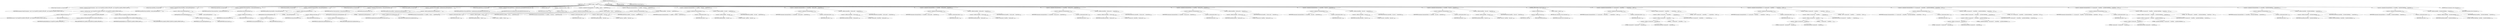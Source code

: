 digraph "classesToGenerate" {  
"3058" [label = <(METHOD,classesToGenerate)<SUB>1275</SUB>> ]
"3059" [label = <(PARAM,this)<SUB>1275</SUB>> ]
"3060" [label = <(BLOCK,&lt;empty&gt;,&lt;empty&gt;)<SUB>1275</SUB>> ]
"3061" [label = <(LOCAL,String[] classnames: java.lang.String[])> ]
"3062" [label = <(&lt;operator&gt;.assignment,String[] classnames = (iiop) ? new String[NUM_CLASSES_WITH_IIOP] : new String[NUM_CLASSES_WITHOUT_IIOP])<SUB>1276</SUB>> ]
"3063" [label = <(IDENTIFIER,classnames,String[] classnames = (iiop) ? new String[NUM_CLASSES_WITH_IIOP] : new String[NUM_CLASSES_WITHOUT_IIOP])<SUB>1276</SUB>> ]
"3064" [label = <(&lt;operator&gt;.conditional,(iiop) ? new String[NUM_CLASSES_WITH_IIOP] : new String[NUM_CLASSES_WITHOUT_IIOP])<SUB>1276</SUB>> ]
"3065" [label = <(&lt;operator&gt;.fieldAccess,this.iiop)<SUB>1276</SUB>> ]
"3066" [label = <(IDENTIFIER,this,(iiop) ? new String[NUM_CLASSES_WITH_IIOP] : new String[NUM_CLASSES_WITHOUT_IIOP])<SUB>1276</SUB>> ]
"3067" [label = <(FIELD_IDENTIFIER,iiop,iiop)<SUB>1276</SUB>> ]
"3068" [label = <(&lt;operator&gt;.alloc,new String[NUM_CLASSES_WITH_IIOP])> ]
"3069" [label = <(&lt;operator&gt;.fieldAccess,IPlanetEjbc$EjbInfo.NUM_CLASSES_WITH_IIOP)<SUB>1277</SUB>> ]
"3070" [label = <(IDENTIFIER,IPlanetEjbc$EjbInfo,new String[NUM_CLASSES_WITH_IIOP])<SUB>1277</SUB>> ]
"3071" [label = <(FIELD_IDENTIFIER,NUM_CLASSES_WITH_IIOP,NUM_CLASSES_WITH_IIOP)<SUB>1277</SUB>> ]
"3072" [label = <(&lt;operator&gt;.alloc,new String[NUM_CLASSES_WITHOUT_IIOP])> ]
"3073" [label = <(&lt;operator&gt;.fieldAccess,IPlanetEjbc$EjbInfo.NUM_CLASSES_WITHOUT_IIOP)<SUB>1278</SUB>> ]
"3074" [label = <(IDENTIFIER,IPlanetEjbc$EjbInfo,new String[NUM_CLASSES_WITHOUT_IIOP])<SUB>1278</SUB>> ]
"3075" [label = <(FIELD_IDENTIFIER,NUM_CLASSES_WITHOUT_IIOP,NUM_CLASSES_WITHOUT_IIOP)<SUB>1278</SUB>> ]
"3076" [label = <(LOCAL,String remotePkg: java.lang.String)> ]
"3077" [label = <(&lt;operator&gt;.assignment,String remotePkg = remote.getPackageName() + &quot;.&quot;)<SUB>1280</SUB>> ]
"3078" [label = <(IDENTIFIER,remotePkg,String remotePkg = remote.getPackageName() + &quot;.&quot;)<SUB>1280</SUB>> ]
"3079" [label = <(&lt;operator&gt;.addition,remote.getPackageName() + &quot;.&quot;)<SUB>1280</SUB>> ]
"3080" [label = <(getPackageName,remote.getPackageName())<SUB>1280</SUB>> ]
"3081" [label = <(&lt;operator&gt;.fieldAccess,this.remote)<SUB>1280</SUB>> ]
"3082" [label = <(IDENTIFIER,this,remote.getPackageName())<SUB>1280</SUB>> ]
"3083" [label = <(FIELD_IDENTIFIER,remote,remote)<SUB>1280</SUB>> ]
"3084" [label = <(LITERAL,&quot;.&quot;,remote.getPackageName() + &quot;.&quot;)<SUB>1280</SUB>> ]
"3085" [label = <(LOCAL,String remoteClass: java.lang.String)> ]
"3086" [label = <(&lt;operator&gt;.assignment,String remoteClass = remote.getClassName())<SUB>1281</SUB>> ]
"3087" [label = <(IDENTIFIER,remoteClass,String remoteClass = remote.getClassName())<SUB>1281</SUB>> ]
"3088" [label = <(getClassName,remote.getClassName())<SUB>1281</SUB>> ]
"3089" [label = <(&lt;operator&gt;.fieldAccess,this.remote)<SUB>1281</SUB>> ]
"3090" [label = <(IDENTIFIER,this,remote.getClassName())<SUB>1281</SUB>> ]
"3091" [label = <(FIELD_IDENTIFIER,remote,remote)<SUB>1281</SUB>> ]
"3092" [label = <(LOCAL,String homePkg: java.lang.String)> ]
"3093" [label = <(&lt;operator&gt;.assignment,String homePkg = home.getPackageName() + &quot;.&quot;)<SUB>1282</SUB>> ]
"3094" [label = <(IDENTIFIER,homePkg,String homePkg = home.getPackageName() + &quot;.&quot;)<SUB>1282</SUB>> ]
"3095" [label = <(&lt;operator&gt;.addition,home.getPackageName() + &quot;.&quot;)<SUB>1282</SUB>> ]
"3096" [label = <(getPackageName,home.getPackageName())<SUB>1282</SUB>> ]
"3097" [label = <(&lt;operator&gt;.fieldAccess,this.home)<SUB>1282</SUB>> ]
"3098" [label = <(IDENTIFIER,this,home.getPackageName())<SUB>1282</SUB>> ]
"3099" [label = <(FIELD_IDENTIFIER,home,home)<SUB>1282</SUB>> ]
"3100" [label = <(LITERAL,&quot;.&quot;,home.getPackageName() + &quot;.&quot;)<SUB>1282</SUB>> ]
"3101" [label = <(LOCAL,String homeClass: java.lang.String)> ]
"3102" [label = <(&lt;operator&gt;.assignment,String homeClass = home.getClassName())<SUB>1283</SUB>> ]
"3103" [label = <(IDENTIFIER,homeClass,String homeClass = home.getClassName())<SUB>1283</SUB>> ]
"3104" [label = <(getClassName,home.getClassName())<SUB>1283</SUB>> ]
"3105" [label = <(&lt;operator&gt;.fieldAccess,this.home)<SUB>1283</SUB>> ]
"3106" [label = <(IDENTIFIER,this,home.getClassName())<SUB>1283</SUB>> ]
"3107" [label = <(FIELD_IDENTIFIER,home,home)<SUB>1283</SUB>> ]
"3108" [label = <(LOCAL,String implPkg: java.lang.String)> ]
"3109" [label = <(&lt;operator&gt;.assignment,String implPkg = implementation.getPackageName() + &quot;.&quot;)<SUB>1284</SUB>> ]
"3110" [label = <(IDENTIFIER,implPkg,String implPkg = implementation.getPackageName() + &quot;.&quot;)<SUB>1284</SUB>> ]
"3111" [label = <(&lt;operator&gt;.addition,implementation.getPackageName() + &quot;.&quot;)<SUB>1284</SUB>> ]
"3112" [label = <(getPackageName,implementation.getPackageName())<SUB>1284</SUB>> ]
"3113" [label = <(&lt;operator&gt;.fieldAccess,this.implementation)<SUB>1284</SUB>> ]
"3114" [label = <(IDENTIFIER,this,implementation.getPackageName())<SUB>1284</SUB>> ]
"3115" [label = <(FIELD_IDENTIFIER,implementation,implementation)<SUB>1284</SUB>> ]
"3116" [label = <(LITERAL,&quot;.&quot;,implementation.getPackageName() + &quot;.&quot;)<SUB>1284</SUB>> ]
"3117" [label = <(LOCAL,String implFullClass: java.lang.String)> ]
"3118" [label = <(&lt;operator&gt;.assignment,String implFullClass = implementation.getQualifiedWithUnderscores())<SUB>1285</SUB>> ]
"3119" [label = <(IDENTIFIER,implFullClass,String implFullClass = implementation.getQualifiedWithUnderscores())<SUB>1285</SUB>> ]
"3120" [label = <(getQualifiedWithUnderscores,implementation.getQualifiedWithUnderscores())<SUB>1285</SUB>> ]
"3121" [label = <(&lt;operator&gt;.fieldAccess,this.implementation)<SUB>1285</SUB>> ]
"3122" [label = <(IDENTIFIER,this,implementation.getQualifiedWithUnderscores())<SUB>1285</SUB>> ]
"3123" [label = <(FIELD_IDENTIFIER,implementation,implementation)<SUB>1285</SUB>> ]
"3124" [label = <(LOCAL,int index: int)> ]
"3125" [label = <(&lt;operator&gt;.assignment,int index = 0)<SUB>1286</SUB>> ]
"3126" [label = <(IDENTIFIER,index,int index = 0)<SUB>1286</SUB>> ]
"3127" [label = <(LITERAL,0,int index = 0)<SUB>1286</SUB>> ]
"3128" [label = <(&lt;operator&gt;.assignment,classnames[index++] = implPkg + &quot;ejb_fac_&quot; + implFullClass)<SUB>1288</SUB>> ]
"3129" [label = <(&lt;operator&gt;.indexAccess,classnames[index++])<SUB>1288</SUB>> ]
"3130" [label = <(IDENTIFIER,classnames,classnames[index++] = implPkg + &quot;ejb_fac_&quot; + implFullClass)<SUB>1288</SUB>> ]
"3131" [label = <(&lt;operator&gt;.postIncrement,index++)<SUB>1288</SUB>> ]
"3132" [label = <(IDENTIFIER,index,index++)<SUB>1288</SUB>> ]
"3133" [label = <(&lt;operator&gt;.addition,implPkg + &quot;ejb_fac_&quot; + implFullClass)<SUB>1288</SUB>> ]
"3134" [label = <(&lt;operator&gt;.addition,implPkg + &quot;ejb_fac_&quot;)<SUB>1288</SUB>> ]
"3135" [label = <(IDENTIFIER,implPkg,implPkg + &quot;ejb_fac_&quot;)<SUB>1288</SUB>> ]
"3136" [label = <(LITERAL,&quot;ejb_fac_&quot;,implPkg + &quot;ejb_fac_&quot;)<SUB>1288</SUB>> ]
"3137" [label = <(IDENTIFIER,implFullClass,implPkg + &quot;ejb_fac_&quot; + implFullClass)<SUB>1288</SUB>> ]
"3138" [label = <(&lt;operator&gt;.assignment,classnames[index++] = implPkg + &quot;ejb_home_&quot; + implFullClass)<SUB>1289</SUB>> ]
"3139" [label = <(&lt;operator&gt;.indexAccess,classnames[index++])<SUB>1289</SUB>> ]
"3140" [label = <(IDENTIFIER,classnames,classnames[index++] = implPkg + &quot;ejb_home_&quot; + implFullClass)<SUB>1289</SUB>> ]
"3141" [label = <(&lt;operator&gt;.postIncrement,index++)<SUB>1289</SUB>> ]
"3142" [label = <(IDENTIFIER,index,index++)<SUB>1289</SUB>> ]
"3143" [label = <(&lt;operator&gt;.addition,implPkg + &quot;ejb_home_&quot; + implFullClass)<SUB>1289</SUB>> ]
"3144" [label = <(&lt;operator&gt;.addition,implPkg + &quot;ejb_home_&quot;)<SUB>1289</SUB>> ]
"3145" [label = <(IDENTIFIER,implPkg,implPkg + &quot;ejb_home_&quot;)<SUB>1289</SUB>> ]
"3146" [label = <(LITERAL,&quot;ejb_home_&quot;,implPkg + &quot;ejb_home_&quot;)<SUB>1289</SUB>> ]
"3147" [label = <(IDENTIFIER,implFullClass,implPkg + &quot;ejb_home_&quot; + implFullClass)<SUB>1289</SUB>> ]
"3148" [label = <(&lt;operator&gt;.assignment,classnames[index++] = implPkg + &quot;ejb_skel_&quot; + implFullClass)<SUB>1290</SUB>> ]
"3149" [label = <(&lt;operator&gt;.indexAccess,classnames[index++])<SUB>1290</SUB>> ]
"3150" [label = <(IDENTIFIER,classnames,classnames[index++] = implPkg + &quot;ejb_skel_&quot; + implFullClass)<SUB>1290</SUB>> ]
"3151" [label = <(&lt;operator&gt;.postIncrement,index++)<SUB>1290</SUB>> ]
"3152" [label = <(IDENTIFIER,index,index++)<SUB>1290</SUB>> ]
"3153" [label = <(&lt;operator&gt;.addition,implPkg + &quot;ejb_skel_&quot; + implFullClass)<SUB>1290</SUB>> ]
"3154" [label = <(&lt;operator&gt;.addition,implPkg + &quot;ejb_skel_&quot;)<SUB>1290</SUB>> ]
"3155" [label = <(IDENTIFIER,implPkg,implPkg + &quot;ejb_skel_&quot;)<SUB>1290</SUB>> ]
"3156" [label = <(LITERAL,&quot;ejb_skel_&quot;,implPkg + &quot;ejb_skel_&quot;)<SUB>1290</SUB>> ]
"3157" [label = <(IDENTIFIER,implFullClass,implPkg + &quot;ejb_skel_&quot; + implFullClass)<SUB>1290</SUB>> ]
"3158" [label = <(&lt;operator&gt;.assignment,classnames[index++] = remotePkg + &quot;ejb_kcp_skel_&quot; + remoteClass)<SUB>1291</SUB>> ]
"3159" [label = <(&lt;operator&gt;.indexAccess,classnames[index++])<SUB>1291</SUB>> ]
"3160" [label = <(IDENTIFIER,classnames,classnames[index++] = remotePkg + &quot;ejb_kcp_skel_&quot; + remoteClass)<SUB>1291</SUB>> ]
"3161" [label = <(&lt;operator&gt;.postIncrement,index++)<SUB>1291</SUB>> ]
"3162" [label = <(IDENTIFIER,index,index++)<SUB>1291</SUB>> ]
"3163" [label = <(&lt;operator&gt;.addition,remotePkg + &quot;ejb_kcp_skel_&quot; + remoteClass)<SUB>1291</SUB>> ]
"3164" [label = <(&lt;operator&gt;.addition,remotePkg + &quot;ejb_kcp_skel_&quot;)<SUB>1291</SUB>> ]
"3165" [label = <(IDENTIFIER,remotePkg,remotePkg + &quot;ejb_kcp_skel_&quot;)<SUB>1291</SUB>> ]
"3166" [label = <(LITERAL,&quot;ejb_kcp_skel_&quot;,remotePkg + &quot;ejb_kcp_skel_&quot;)<SUB>1291</SUB>> ]
"3167" [label = <(IDENTIFIER,remoteClass,remotePkg + &quot;ejb_kcp_skel_&quot; + remoteClass)<SUB>1291</SUB>> ]
"3168" [label = <(&lt;operator&gt;.assignment,classnames[index++] = homePkg + &quot;ejb_kcp_skel_&quot; + homeClass)<SUB>1292</SUB>> ]
"3169" [label = <(&lt;operator&gt;.indexAccess,classnames[index++])<SUB>1292</SUB>> ]
"3170" [label = <(IDENTIFIER,classnames,classnames[index++] = homePkg + &quot;ejb_kcp_skel_&quot; + homeClass)<SUB>1292</SUB>> ]
"3171" [label = <(&lt;operator&gt;.postIncrement,index++)<SUB>1292</SUB>> ]
"3172" [label = <(IDENTIFIER,index,index++)<SUB>1292</SUB>> ]
"3173" [label = <(&lt;operator&gt;.addition,homePkg + &quot;ejb_kcp_skel_&quot; + homeClass)<SUB>1292</SUB>> ]
"3174" [label = <(&lt;operator&gt;.addition,homePkg + &quot;ejb_kcp_skel_&quot;)<SUB>1292</SUB>> ]
"3175" [label = <(IDENTIFIER,homePkg,homePkg + &quot;ejb_kcp_skel_&quot;)<SUB>1292</SUB>> ]
"3176" [label = <(LITERAL,&quot;ejb_kcp_skel_&quot;,homePkg + &quot;ejb_kcp_skel_&quot;)<SUB>1292</SUB>> ]
"3177" [label = <(IDENTIFIER,homeClass,homePkg + &quot;ejb_kcp_skel_&quot; + homeClass)<SUB>1292</SUB>> ]
"3178" [label = <(&lt;operator&gt;.assignment,classnames[index++] = remotePkg + &quot;ejb_kcp_stub_&quot; + remoteClass)<SUB>1293</SUB>> ]
"3179" [label = <(&lt;operator&gt;.indexAccess,classnames[index++])<SUB>1293</SUB>> ]
"3180" [label = <(IDENTIFIER,classnames,classnames[index++] = remotePkg + &quot;ejb_kcp_stub_&quot; + remoteClass)<SUB>1293</SUB>> ]
"3181" [label = <(&lt;operator&gt;.postIncrement,index++)<SUB>1293</SUB>> ]
"3182" [label = <(IDENTIFIER,index,index++)<SUB>1293</SUB>> ]
"3183" [label = <(&lt;operator&gt;.addition,remotePkg + &quot;ejb_kcp_stub_&quot; + remoteClass)<SUB>1293</SUB>> ]
"3184" [label = <(&lt;operator&gt;.addition,remotePkg + &quot;ejb_kcp_stub_&quot;)<SUB>1293</SUB>> ]
"3185" [label = <(IDENTIFIER,remotePkg,remotePkg + &quot;ejb_kcp_stub_&quot;)<SUB>1293</SUB>> ]
"3186" [label = <(LITERAL,&quot;ejb_kcp_stub_&quot;,remotePkg + &quot;ejb_kcp_stub_&quot;)<SUB>1293</SUB>> ]
"3187" [label = <(IDENTIFIER,remoteClass,remotePkg + &quot;ejb_kcp_stub_&quot; + remoteClass)<SUB>1293</SUB>> ]
"3188" [label = <(&lt;operator&gt;.assignment,classnames[index++] = homePkg + &quot;ejb_kcp_stub_&quot; + homeClass)<SUB>1294</SUB>> ]
"3189" [label = <(&lt;operator&gt;.indexAccess,classnames[index++])<SUB>1294</SUB>> ]
"3190" [label = <(IDENTIFIER,classnames,classnames[index++] = homePkg + &quot;ejb_kcp_stub_&quot; + homeClass)<SUB>1294</SUB>> ]
"3191" [label = <(&lt;operator&gt;.postIncrement,index++)<SUB>1294</SUB>> ]
"3192" [label = <(IDENTIFIER,index,index++)<SUB>1294</SUB>> ]
"3193" [label = <(&lt;operator&gt;.addition,homePkg + &quot;ejb_kcp_stub_&quot; + homeClass)<SUB>1294</SUB>> ]
"3194" [label = <(&lt;operator&gt;.addition,homePkg + &quot;ejb_kcp_stub_&quot;)<SUB>1294</SUB>> ]
"3195" [label = <(IDENTIFIER,homePkg,homePkg + &quot;ejb_kcp_stub_&quot;)<SUB>1294</SUB>> ]
"3196" [label = <(LITERAL,&quot;ejb_kcp_stub_&quot;,homePkg + &quot;ejb_kcp_stub_&quot;)<SUB>1294</SUB>> ]
"3197" [label = <(IDENTIFIER,homeClass,homePkg + &quot;ejb_kcp_stub_&quot; + homeClass)<SUB>1294</SUB>> ]
"3198" [label = <(&lt;operator&gt;.assignment,classnames[index++] = remotePkg + &quot;ejb_stub_&quot; + remoteClass)<SUB>1295</SUB>> ]
"3199" [label = <(&lt;operator&gt;.indexAccess,classnames[index++])<SUB>1295</SUB>> ]
"3200" [label = <(IDENTIFIER,classnames,classnames[index++] = remotePkg + &quot;ejb_stub_&quot; + remoteClass)<SUB>1295</SUB>> ]
"3201" [label = <(&lt;operator&gt;.postIncrement,index++)<SUB>1295</SUB>> ]
"3202" [label = <(IDENTIFIER,index,index++)<SUB>1295</SUB>> ]
"3203" [label = <(&lt;operator&gt;.addition,remotePkg + &quot;ejb_stub_&quot; + remoteClass)<SUB>1295</SUB>> ]
"3204" [label = <(&lt;operator&gt;.addition,remotePkg + &quot;ejb_stub_&quot;)<SUB>1295</SUB>> ]
"3205" [label = <(IDENTIFIER,remotePkg,remotePkg + &quot;ejb_stub_&quot;)<SUB>1295</SUB>> ]
"3206" [label = <(LITERAL,&quot;ejb_stub_&quot;,remotePkg + &quot;ejb_stub_&quot;)<SUB>1295</SUB>> ]
"3207" [label = <(IDENTIFIER,remoteClass,remotePkg + &quot;ejb_stub_&quot; + remoteClass)<SUB>1295</SUB>> ]
"3208" [label = <(&lt;operator&gt;.assignment,classnames[index++] = homePkg + &quot;ejb_stub_&quot; + homeClass)<SUB>1296</SUB>> ]
"3209" [label = <(&lt;operator&gt;.indexAccess,classnames[index++])<SUB>1296</SUB>> ]
"3210" [label = <(IDENTIFIER,classnames,classnames[index++] = homePkg + &quot;ejb_stub_&quot; + homeClass)<SUB>1296</SUB>> ]
"3211" [label = <(&lt;operator&gt;.postIncrement,index++)<SUB>1296</SUB>> ]
"3212" [label = <(IDENTIFIER,index,index++)<SUB>1296</SUB>> ]
"3213" [label = <(&lt;operator&gt;.addition,homePkg + &quot;ejb_stub_&quot; + homeClass)<SUB>1296</SUB>> ]
"3214" [label = <(&lt;operator&gt;.addition,homePkg + &quot;ejb_stub_&quot;)<SUB>1296</SUB>> ]
"3215" [label = <(IDENTIFIER,homePkg,homePkg + &quot;ejb_stub_&quot;)<SUB>1296</SUB>> ]
"3216" [label = <(LITERAL,&quot;ejb_stub_&quot;,homePkg + &quot;ejb_stub_&quot;)<SUB>1296</SUB>> ]
"3217" [label = <(IDENTIFIER,homeClass,homePkg + &quot;ejb_stub_&quot; + homeClass)<SUB>1296</SUB>> ]
"3218" [label = <(CONTROL_STRUCTURE,if (!iiop),if (!iiop))<SUB>1298</SUB>> ]
"3219" [label = <(&lt;operator&gt;.logicalNot,!iiop)<SUB>1298</SUB>> ]
"3220" [label = <(&lt;operator&gt;.fieldAccess,this.iiop)<SUB>1298</SUB>> ]
"3221" [label = <(IDENTIFIER,this,!iiop)<SUB>1298</SUB>> ]
"3222" [label = <(FIELD_IDENTIFIER,iiop,iiop)<SUB>1298</SUB>> ]
"3223" [label = <(BLOCK,&lt;empty&gt;,&lt;empty&gt;)<SUB>1298</SUB>> ]
"3224" [label = <(RETURN,return classnames;,return classnames;)<SUB>1299</SUB>> ]
"3225" [label = <(IDENTIFIER,classnames,return classnames;)<SUB>1299</SUB>> ]
"3226" [label = <(&lt;operator&gt;.assignment,classnames[index++] = &quot;org.omg.stub.&quot; + remotePkg + &quot;_&quot; + remoteClass + &quot;_Stub&quot;)<SUB>1302</SUB>> ]
"3227" [label = <(&lt;operator&gt;.indexAccess,classnames[index++])<SUB>1302</SUB>> ]
"3228" [label = <(IDENTIFIER,classnames,classnames[index++] = &quot;org.omg.stub.&quot; + remotePkg + &quot;_&quot; + remoteClass + &quot;_Stub&quot;)<SUB>1302</SUB>> ]
"3229" [label = <(&lt;operator&gt;.postIncrement,index++)<SUB>1302</SUB>> ]
"3230" [label = <(IDENTIFIER,index,index++)<SUB>1302</SUB>> ]
"3231" [label = <(&lt;operator&gt;.addition,&quot;org.omg.stub.&quot; + remotePkg + &quot;_&quot; + remoteClass + &quot;_Stub&quot;)<SUB>1302</SUB>> ]
"3232" [label = <(&lt;operator&gt;.addition,&quot;org.omg.stub.&quot; + remotePkg + &quot;_&quot; + remoteClass)<SUB>1302</SUB>> ]
"3233" [label = <(&lt;operator&gt;.addition,&quot;org.omg.stub.&quot; + remotePkg + &quot;_&quot;)<SUB>1302</SUB>> ]
"3234" [label = <(&lt;operator&gt;.addition,&quot;org.omg.stub.&quot; + remotePkg)<SUB>1302</SUB>> ]
"3235" [label = <(LITERAL,&quot;org.omg.stub.&quot;,&quot;org.omg.stub.&quot; + remotePkg)<SUB>1302</SUB>> ]
"3236" [label = <(IDENTIFIER,remotePkg,&quot;org.omg.stub.&quot; + remotePkg)<SUB>1302</SUB>> ]
"3237" [label = <(LITERAL,&quot;_&quot;,&quot;org.omg.stub.&quot; + remotePkg + &quot;_&quot;)<SUB>1302</SUB>> ]
"3238" [label = <(IDENTIFIER,remoteClass,&quot;org.omg.stub.&quot; + remotePkg + &quot;_&quot; + remoteClass)<SUB>1303</SUB>> ]
"3239" [label = <(LITERAL,&quot;_Stub&quot;,&quot;org.omg.stub.&quot; + remotePkg + &quot;_&quot; + remoteClass + &quot;_Stub&quot;)<SUB>1303</SUB>> ]
"3240" [label = <(&lt;operator&gt;.assignment,classnames[index++] = &quot;org.omg.stub.&quot; + homePkg + &quot;_&quot; + homeClass + &quot;_Stub&quot;)<SUB>1304</SUB>> ]
"3241" [label = <(&lt;operator&gt;.indexAccess,classnames[index++])<SUB>1304</SUB>> ]
"3242" [label = <(IDENTIFIER,classnames,classnames[index++] = &quot;org.omg.stub.&quot; + homePkg + &quot;_&quot; + homeClass + &quot;_Stub&quot;)<SUB>1304</SUB>> ]
"3243" [label = <(&lt;operator&gt;.postIncrement,index++)<SUB>1304</SUB>> ]
"3244" [label = <(IDENTIFIER,index,index++)<SUB>1304</SUB>> ]
"3245" [label = <(&lt;operator&gt;.addition,&quot;org.omg.stub.&quot; + homePkg + &quot;_&quot; + homeClass + &quot;_Stub&quot;)<SUB>1304</SUB>> ]
"3246" [label = <(&lt;operator&gt;.addition,&quot;org.omg.stub.&quot; + homePkg + &quot;_&quot; + homeClass)<SUB>1304</SUB>> ]
"3247" [label = <(&lt;operator&gt;.addition,&quot;org.omg.stub.&quot; + homePkg + &quot;_&quot;)<SUB>1304</SUB>> ]
"3248" [label = <(&lt;operator&gt;.addition,&quot;org.omg.stub.&quot; + homePkg)<SUB>1304</SUB>> ]
"3249" [label = <(LITERAL,&quot;org.omg.stub.&quot;,&quot;org.omg.stub.&quot; + homePkg)<SUB>1304</SUB>> ]
"3250" [label = <(IDENTIFIER,homePkg,&quot;org.omg.stub.&quot; + homePkg)<SUB>1304</SUB>> ]
"3251" [label = <(LITERAL,&quot;_&quot;,&quot;org.omg.stub.&quot; + homePkg + &quot;_&quot;)<SUB>1304</SUB>> ]
"3252" [label = <(IDENTIFIER,homeClass,&quot;org.omg.stub.&quot; + homePkg + &quot;_&quot; + homeClass)<SUB>1305</SUB>> ]
"3253" [label = <(LITERAL,&quot;_Stub&quot;,&quot;org.omg.stub.&quot; + homePkg + &quot;_&quot; + homeClass + &quot;_Stub&quot;)<SUB>1305</SUB>> ]
"3254" [label = <(&lt;operator&gt;.assignment,classnames[index++] = &quot;org.omg.stub.&quot; + remotePkg + &quot;_ejb_RmiCorbaBridge_&quot; + remoteClass + &quot;_Tie&quot;)<SUB>1306</SUB>> ]
"3255" [label = <(&lt;operator&gt;.indexAccess,classnames[index++])<SUB>1306</SUB>> ]
"3256" [label = <(IDENTIFIER,classnames,classnames[index++] = &quot;org.omg.stub.&quot; + remotePkg + &quot;_ejb_RmiCorbaBridge_&quot; + remoteClass + &quot;_Tie&quot;)<SUB>1306</SUB>> ]
"3257" [label = <(&lt;operator&gt;.postIncrement,index++)<SUB>1306</SUB>> ]
"3258" [label = <(IDENTIFIER,index,index++)<SUB>1306</SUB>> ]
"3259" [label = <(&lt;operator&gt;.addition,&quot;org.omg.stub.&quot; + remotePkg + &quot;_ejb_RmiCorbaBridge_&quot; + remoteClass + &quot;_Tie&quot;)<SUB>1306</SUB>> ]
"3260" [label = <(&lt;operator&gt;.addition,&quot;org.omg.stub.&quot; + remotePkg + &quot;_ejb_RmiCorbaBridge_&quot; + remoteClass)<SUB>1306</SUB>> ]
"3261" [label = <(&lt;operator&gt;.addition,&quot;org.omg.stub.&quot; + remotePkg + &quot;_ejb_RmiCorbaBridge_&quot;)<SUB>1306</SUB>> ]
"3262" [label = <(&lt;operator&gt;.addition,&quot;org.omg.stub.&quot; + remotePkg)<SUB>1306</SUB>> ]
"3263" [label = <(LITERAL,&quot;org.omg.stub.&quot;,&quot;org.omg.stub.&quot; + remotePkg)<SUB>1306</SUB>> ]
"3264" [label = <(IDENTIFIER,remotePkg,&quot;org.omg.stub.&quot; + remotePkg)<SUB>1306</SUB>> ]
"3265" [label = <(LITERAL,&quot;_ejb_RmiCorbaBridge_&quot;,&quot;org.omg.stub.&quot; + remotePkg + &quot;_ejb_RmiCorbaBridge_&quot;)<SUB>1307</SUB>> ]
"3266" [label = <(IDENTIFIER,remoteClass,&quot;org.omg.stub.&quot; + remotePkg + &quot;_ejb_RmiCorbaBridge_&quot; + remoteClass)<SUB>1308</SUB>> ]
"3267" [label = <(LITERAL,&quot;_Tie&quot;,&quot;org.omg.stub.&quot; + remotePkg + &quot;_ejb_RmiCorbaBridge_&quot; + remoteClass + &quot;_Tie&quot;)<SUB>1308</SUB>> ]
"3268" [label = <(&lt;operator&gt;.assignment,classnames[index++] = &quot;org.omg.stub.&quot; + homePkg + &quot;_ejb_RmiCorbaBridge_&quot; + homeClass + &quot;_Tie&quot;)<SUB>1309</SUB>> ]
"3269" [label = <(&lt;operator&gt;.indexAccess,classnames[index++])<SUB>1309</SUB>> ]
"3270" [label = <(IDENTIFIER,classnames,classnames[index++] = &quot;org.omg.stub.&quot; + homePkg + &quot;_ejb_RmiCorbaBridge_&quot; + homeClass + &quot;_Tie&quot;)<SUB>1309</SUB>> ]
"3271" [label = <(&lt;operator&gt;.postIncrement,index++)<SUB>1309</SUB>> ]
"3272" [label = <(IDENTIFIER,index,index++)<SUB>1309</SUB>> ]
"3273" [label = <(&lt;operator&gt;.addition,&quot;org.omg.stub.&quot; + homePkg + &quot;_ejb_RmiCorbaBridge_&quot; + homeClass + &quot;_Tie&quot;)<SUB>1309</SUB>> ]
"3274" [label = <(&lt;operator&gt;.addition,&quot;org.omg.stub.&quot; + homePkg + &quot;_ejb_RmiCorbaBridge_&quot; + homeClass)<SUB>1309</SUB>> ]
"3275" [label = <(&lt;operator&gt;.addition,&quot;org.omg.stub.&quot; + homePkg + &quot;_ejb_RmiCorbaBridge_&quot;)<SUB>1309</SUB>> ]
"3276" [label = <(&lt;operator&gt;.addition,&quot;org.omg.stub.&quot; + homePkg)<SUB>1309</SUB>> ]
"3277" [label = <(LITERAL,&quot;org.omg.stub.&quot;,&quot;org.omg.stub.&quot; + homePkg)<SUB>1309</SUB>> ]
"3278" [label = <(IDENTIFIER,homePkg,&quot;org.omg.stub.&quot; + homePkg)<SUB>1309</SUB>> ]
"3279" [label = <(LITERAL,&quot;_ejb_RmiCorbaBridge_&quot;,&quot;org.omg.stub.&quot; + homePkg + &quot;_ejb_RmiCorbaBridge_&quot;)<SUB>1310</SUB>> ]
"3280" [label = <(IDENTIFIER,homeClass,&quot;org.omg.stub.&quot; + homePkg + &quot;_ejb_RmiCorbaBridge_&quot; + homeClass)<SUB>1311</SUB>> ]
"3281" [label = <(LITERAL,&quot;_Tie&quot;,&quot;org.omg.stub.&quot; + homePkg + &quot;_ejb_RmiCorbaBridge_&quot; + homeClass + &quot;_Tie&quot;)<SUB>1311</SUB>> ]
"3282" [label = <(&lt;operator&gt;.assignment,classnames[index++] = remotePkg + &quot;ejb_RmiCorbaBridge_&quot; + remoteClass)<SUB>1313</SUB>> ]
"3283" [label = <(&lt;operator&gt;.indexAccess,classnames[index++])<SUB>1313</SUB>> ]
"3284" [label = <(IDENTIFIER,classnames,classnames[index++] = remotePkg + &quot;ejb_RmiCorbaBridge_&quot; + remoteClass)<SUB>1313</SUB>> ]
"3285" [label = <(&lt;operator&gt;.postIncrement,index++)<SUB>1313</SUB>> ]
"3286" [label = <(IDENTIFIER,index,index++)<SUB>1313</SUB>> ]
"3287" [label = <(&lt;operator&gt;.addition,remotePkg + &quot;ejb_RmiCorbaBridge_&quot; + remoteClass)<SUB>1313</SUB>> ]
"3288" [label = <(&lt;operator&gt;.addition,remotePkg + &quot;ejb_RmiCorbaBridge_&quot;)<SUB>1313</SUB>> ]
"3289" [label = <(IDENTIFIER,remotePkg,remotePkg + &quot;ejb_RmiCorbaBridge_&quot;)<SUB>1313</SUB>> ]
"3290" [label = <(LITERAL,&quot;ejb_RmiCorbaBridge_&quot;,remotePkg + &quot;ejb_RmiCorbaBridge_&quot;)<SUB>1313</SUB>> ]
"3291" [label = <(IDENTIFIER,remoteClass,remotePkg + &quot;ejb_RmiCorbaBridge_&quot; + remoteClass)<SUB>1314</SUB>> ]
"3292" [label = <(&lt;operator&gt;.assignment,classnames[index++] = homePkg + &quot;ejb_RmiCorbaBridge_&quot; + homeClass)<SUB>1315</SUB>> ]
"3293" [label = <(&lt;operator&gt;.indexAccess,classnames[index++])<SUB>1315</SUB>> ]
"3294" [label = <(IDENTIFIER,classnames,classnames[index++] = homePkg + &quot;ejb_RmiCorbaBridge_&quot; + homeClass)<SUB>1315</SUB>> ]
"3295" [label = <(&lt;operator&gt;.postIncrement,index++)<SUB>1315</SUB>> ]
"3296" [label = <(IDENTIFIER,index,index++)<SUB>1315</SUB>> ]
"3297" [label = <(&lt;operator&gt;.addition,homePkg + &quot;ejb_RmiCorbaBridge_&quot; + homeClass)<SUB>1315</SUB>> ]
"3298" [label = <(&lt;operator&gt;.addition,homePkg + &quot;ejb_RmiCorbaBridge_&quot;)<SUB>1315</SUB>> ]
"3299" [label = <(IDENTIFIER,homePkg,homePkg + &quot;ejb_RmiCorbaBridge_&quot;)<SUB>1315</SUB>> ]
"3300" [label = <(LITERAL,&quot;ejb_RmiCorbaBridge_&quot;,homePkg + &quot;ejb_RmiCorbaBridge_&quot;)<SUB>1315</SUB>> ]
"3301" [label = <(IDENTIFIER,homeClass,homePkg + &quot;ejb_RmiCorbaBridge_&quot; + homeClass)<SUB>1315</SUB>> ]
"3302" [label = <(RETURN,return classnames;,return classnames;)<SUB>1317</SUB>> ]
"3303" [label = <(IDENTIFIER,classnames,return classnames;)<SUB>1317</SUB>> ]
"3304" [label = <(MODIFIER,PRIVATE)> ]
"3305" [label = <(MODIFIER,VIRTUAL)> ]
"3306" [label = <(METHOD_RETURN,java.lang.String[])<SUB>1275</SUB>> ]
  "3058" -> "3059" 
  "3058" -> "3060" 
  "3058" -> "3304" 
  "3058" -> "3305" 
  "3058" -> "3306" 
  "3060" -> "3061" 
  "3060" -> "3062" 
  "3060" -> "3076" 
  "3060" -> "3077" 
  "3060" -> "3085" 
  "3060" -> "3086" 
  "3060" -> "3092" 
  "3060" -> "3093" 
  "3060" -> "3101" 
  "3060" -> "3102" 
  "3060" -> "3108" 
  "3060" -> "3109" 
  "3060" -> "3117" 
  "3060" -> "3118" 
  "3060" -> "3124" 
  "3060" -> "3125" 
  "3060" -> "3128" 
  "3060" -> "3138" 
  "3060" -> "3148" 
  "3060" -> "3158" 
  "3060" -> "3168" 
  "3060" -> "3178" 
  "3060" -> "3188" 
  "3060" -> "3198" 
  "3060" -> "3208" 
  "3060" -> "3218" 
  "3060" -> "3226" 
  "3060" -> "3240" 
  "3060" -> "3254" 
  "3060" -> "3268" 
  "3060" -> "3282" 
  "3060" -> "3292" 
  "3060" -> "3302" 
  "3062" -> "3063" 
  "3062" -> "3064" 
  "3064" -> "3065" 
  "3064" -> "3068" 
  "3064" -> "3072" 
  "3065" -> "3066" 
  "3065" -> "3067" 
  "3068" -> "3069" 
  "3069" -> "3070" 
  "3069" -> "3071" 
  "3072" -> "3073" 
  "3073" -> "3074" 
  "3073" -> "3075" 
  "3077" -> "3078" 
  "3077" -> "3079" 
  "3079" -> "3080" 
  "3079" -> "3084" 
  "3080" -> "3081" 
  "3081" -> "3082" 
  "3081" -> "3083" 
  "3086" -> "3087" 
  "3086" -> "3088" 
  "3088" -> "3089" 
  "3089" -> "3090" 
  "3089" -> "3091" 
  "3093" -> "3094" 
  "3093" -> "3095" 
  "3095" -> "3096" 
  "3095" -> "3100" 
  "3096" -> "3097" 
  "3097" -> "3098" 
  "3097" -> "3099" 
  "3102" -> "3103" 
  "3102" -> "3104" 
  "3104" -> "3105" 
  "3105" -> "3106" 
  "3105" -> "3107" 
  "3109" -> "3110" 
  "3109" -> "3111" 
  "3111" -> "3112" 
  "3111" -> "3116" 
  "3112" -> "3113" 
  "3113" -> "3114" 
  "3113" -> "3115" 
  "3118" -> "3119" 
  "3118" -> "3120" 
  "3120" -> "3121" 
  "3121" -> "3122" 
  "3121" -> "3123" 
  "3125" -> "3126" 
  "3125" -> "3127" 
  "3128" -> "3129" 
  "3128" -> "3133" 
  "3129" -> "3130" 
  "3129" -> "3131" 
  "3131" -> "3132" 
  "3133" -> "3134" 
  "3133" -> "3137" 
  "3134" -> "3135" 
  "3134" -> "3136" 
  "3138" -> "3139" 
  "3138" -> "3143" 
  "3139" -> "3140" 
  "3139" -> "3141" 
  "3141" -> "3142" 
  "3143" -> "3144" 
  "3143" -> "3147" 
  "3144" -> "3145" 
  "3144" -> "3146" 
  "3148" -> "3149" 
  "3148" -> "3153" 
  "3149" -> "3150" 
  "3149" -> "3151" 
  "3151" -> "3152" 
  "3153" -> "3154" 
  "3153" -> "3157" 
  "3154" -> "3155" 
  "3154" -> "3156" 
  "3158" -> "3159" 
  "3158" -> "3163" 
  "3159" -> "3160" 
  "3159" -> "3161" 
  "3161" -> "3162" 
  "3163" -> "3164" 
  "3163" -> "3167" 
  "3164" -> "3165" 
  "3164" -> "3166" 
  "3168" -> "3169" 
  "3168" -> "3173" 
  "3169" -> "3170" 
  "3169" -> "3171" 
  "3171" -> "3172" 
  "3173" -> "3174" 
  "3173" -> "3177" 
  "3174" -> "3175" 
  "3174" -> "3176" 
  "3178" -> "3179" 
  "3178" -> "3183" 
  "3179" -> "3180" 
  "3179" -> "3181" 
  "3181" -> "3182" 
  "3183" -> "3184" 
  "3183" -> "3187" 
  "3184" -> "3185" 
  "3184" -> "3186" 
  "3188" -> "3189" 
  "3188" -> "3193" 
  "3189" -> "3190" 
  "3189" -> "3191" 
  "3191" -> "3192" 
  "3193" -> "3194" 
  "3193" -> "3197" 
  "3194" -> "3195" 
  "3194" -> "3196" 
  "3198" -> "3199" 
  "3198" -> "3203" 
  "3199" -> "3200" 
  "3199" -> "3201" 
  "3201" -> "3202" 
  "3203" -> "3204" 
  "3203" -> "3207" 
  "3204" -> "3205" 
  "3204" -> "3206" 
  "3208" -> "3209" 
  "3208" -> "3213" 
  "3209" -> "3210" 
  "3209" -> "3211" 
  "3211" -> "3212" 
  "3213" -> "3214" 
  "3213" -> "3217" 
  "3214" -> "3215" 
  "3214" -> "3216" 
  "3218" -> "3219" 
  "3218" -> "3223" 
  "3219" -> "3220" 
  "3220" -> "3221" 
  "3220" -> "3222" 
  "3223" -> "3224" 
  "3224" -> "3225" 
  "3226" -> "3227" 
  "3226" -> "3231" 
  "3227" -> "3228" 
  "3227" -> "3229" 
  "3229" -> "3230" 
  "3231" -> "3232" 
  "3231" -> "3239" 
  "3232" -> "3233" 
  "3232" -> "3238" 
  "3233" -> "3234" 
  "3233" -> "3237" 
  "3234" -> "3235" 
  "3234" -> "3236" 
  "3240" -> "3241" 
  "3240" -> "3245" 
  "3241" -> "3242" 
  "3241" -> "3243" 
  "3243" -> "3244" 
  "3245" -> "3246" 
  "3245" -> "3253" 
  "3246" -> "3247" 
  "3246" -> "3252" 
  "3247" -> "3248" 
  "3247" -> "3251" 
  "3248" -> "3249" 
  "3248" -> "3250" 
  "3254" -> "3255" 
  "3254" -> "3259" 
  "3255" -> "3256" 
  "3255" -> "3257" 
  "3257" -> "3258" 
  "3259" -> "3260" 
  "3259" -> "3267" 
  "3260" -> "3261" 
  "3260" -> "3266" 
  "3261" -> "3262" 
  "3261" -> "3265" 
  "3262" -> "3263" 
  "3262" -> "3264" 
  "3268" -> "3269" 
  "3268" -> "3273" 
  "3269" -> "3270" 
  "3269" -> "3271" 
  "3271" -> "3272" 
  "3273" -> "3274" 
  "3273" -> "3281" 
  "3274" -> "3275" 
  "3274" -> "3280" 
  "3275" -> "3276" 
  "3275" -> "3279" 
  "3276" -> "3277" 
  "3276" -> "3278" 
  "3282" -> "3283" 
  "3282" -> "3287" 
  "3283" -> "3284" 
  "3283" -> "3285" 
  "3285" -> "3286" 
  "3287" -> "3288" 
  "3287" -> "3291" 
  "3288" -> "3289" 
  "3288" -> "3290" 
  "3292" -> "3293" 
  "3292" -> "3297" 
  "3293" -> "3294" 
  "3293" -> "3295" 
  "3295" -> "3296" 
  "3297" -> "3298" 
  "3297" -> "3301" 
  "3298" -> "3299" 
  "3298" -> "3300" 
  "3302" -> "3303" 
}
